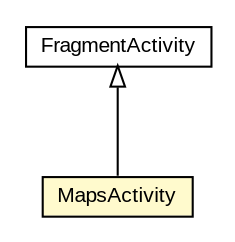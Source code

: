 #!/usr/local/bin/dot
#
# Class diagram 
# Generated by UMLGraph version R5_6-24-gf6e263 (http://www.umlgraph.org/)
#

digraph G {
	edge [fontname="arial",fontsize=10,labelfontname="arial",labelfontsize=10];
	node [fontname="arial",fontsize=10,shape=plaintext];
	nodesep=0.25;
	ranksep=0.5;
	// org.osmdroid.google.sample.MapsActivity
	c69535 [label=<<table title="org.osmdroid.google.sample.MapsActivity" border="0" cellborder="1" cellspacing="0" cellpadding="2" port="p" bgcolor="lemonChiffon" href="./MapsActivity.html">
		<tr><td><table border="0" cellspacing="0" cellpadding="1">
<tr><td align="center" balign="center"> MapsActivity </td></tr>
		</table></td></tr>
		</table>>, URL="./MapsActivity.html", fontname="arial", fontcolor="black", fontsize=10.0];
	//org.osmdroid.google.sample.MapsActivity extends FragmentActivity
	c69855:p -> c69535:p [dir=back,arrowtail=empty];
	// FragmentActivity
	c69855[label=<<table title="FragmentActivity" border="0" cellborder="1" cellspacing="0" cellpadding="2" port="p" href="http://java.sun.com/j2se/1.4.2/docs/api//FragmentActivity.html">
		<tr><td><table border="0" cellspacing="0" cellpadding="1">
<tr><td align="center" balign="center"> FragmentActivity </td></tr>
		</table></td></tr>
		</table>>, fontname="arial", fontcolor="black", fontsize=10.0];
}

